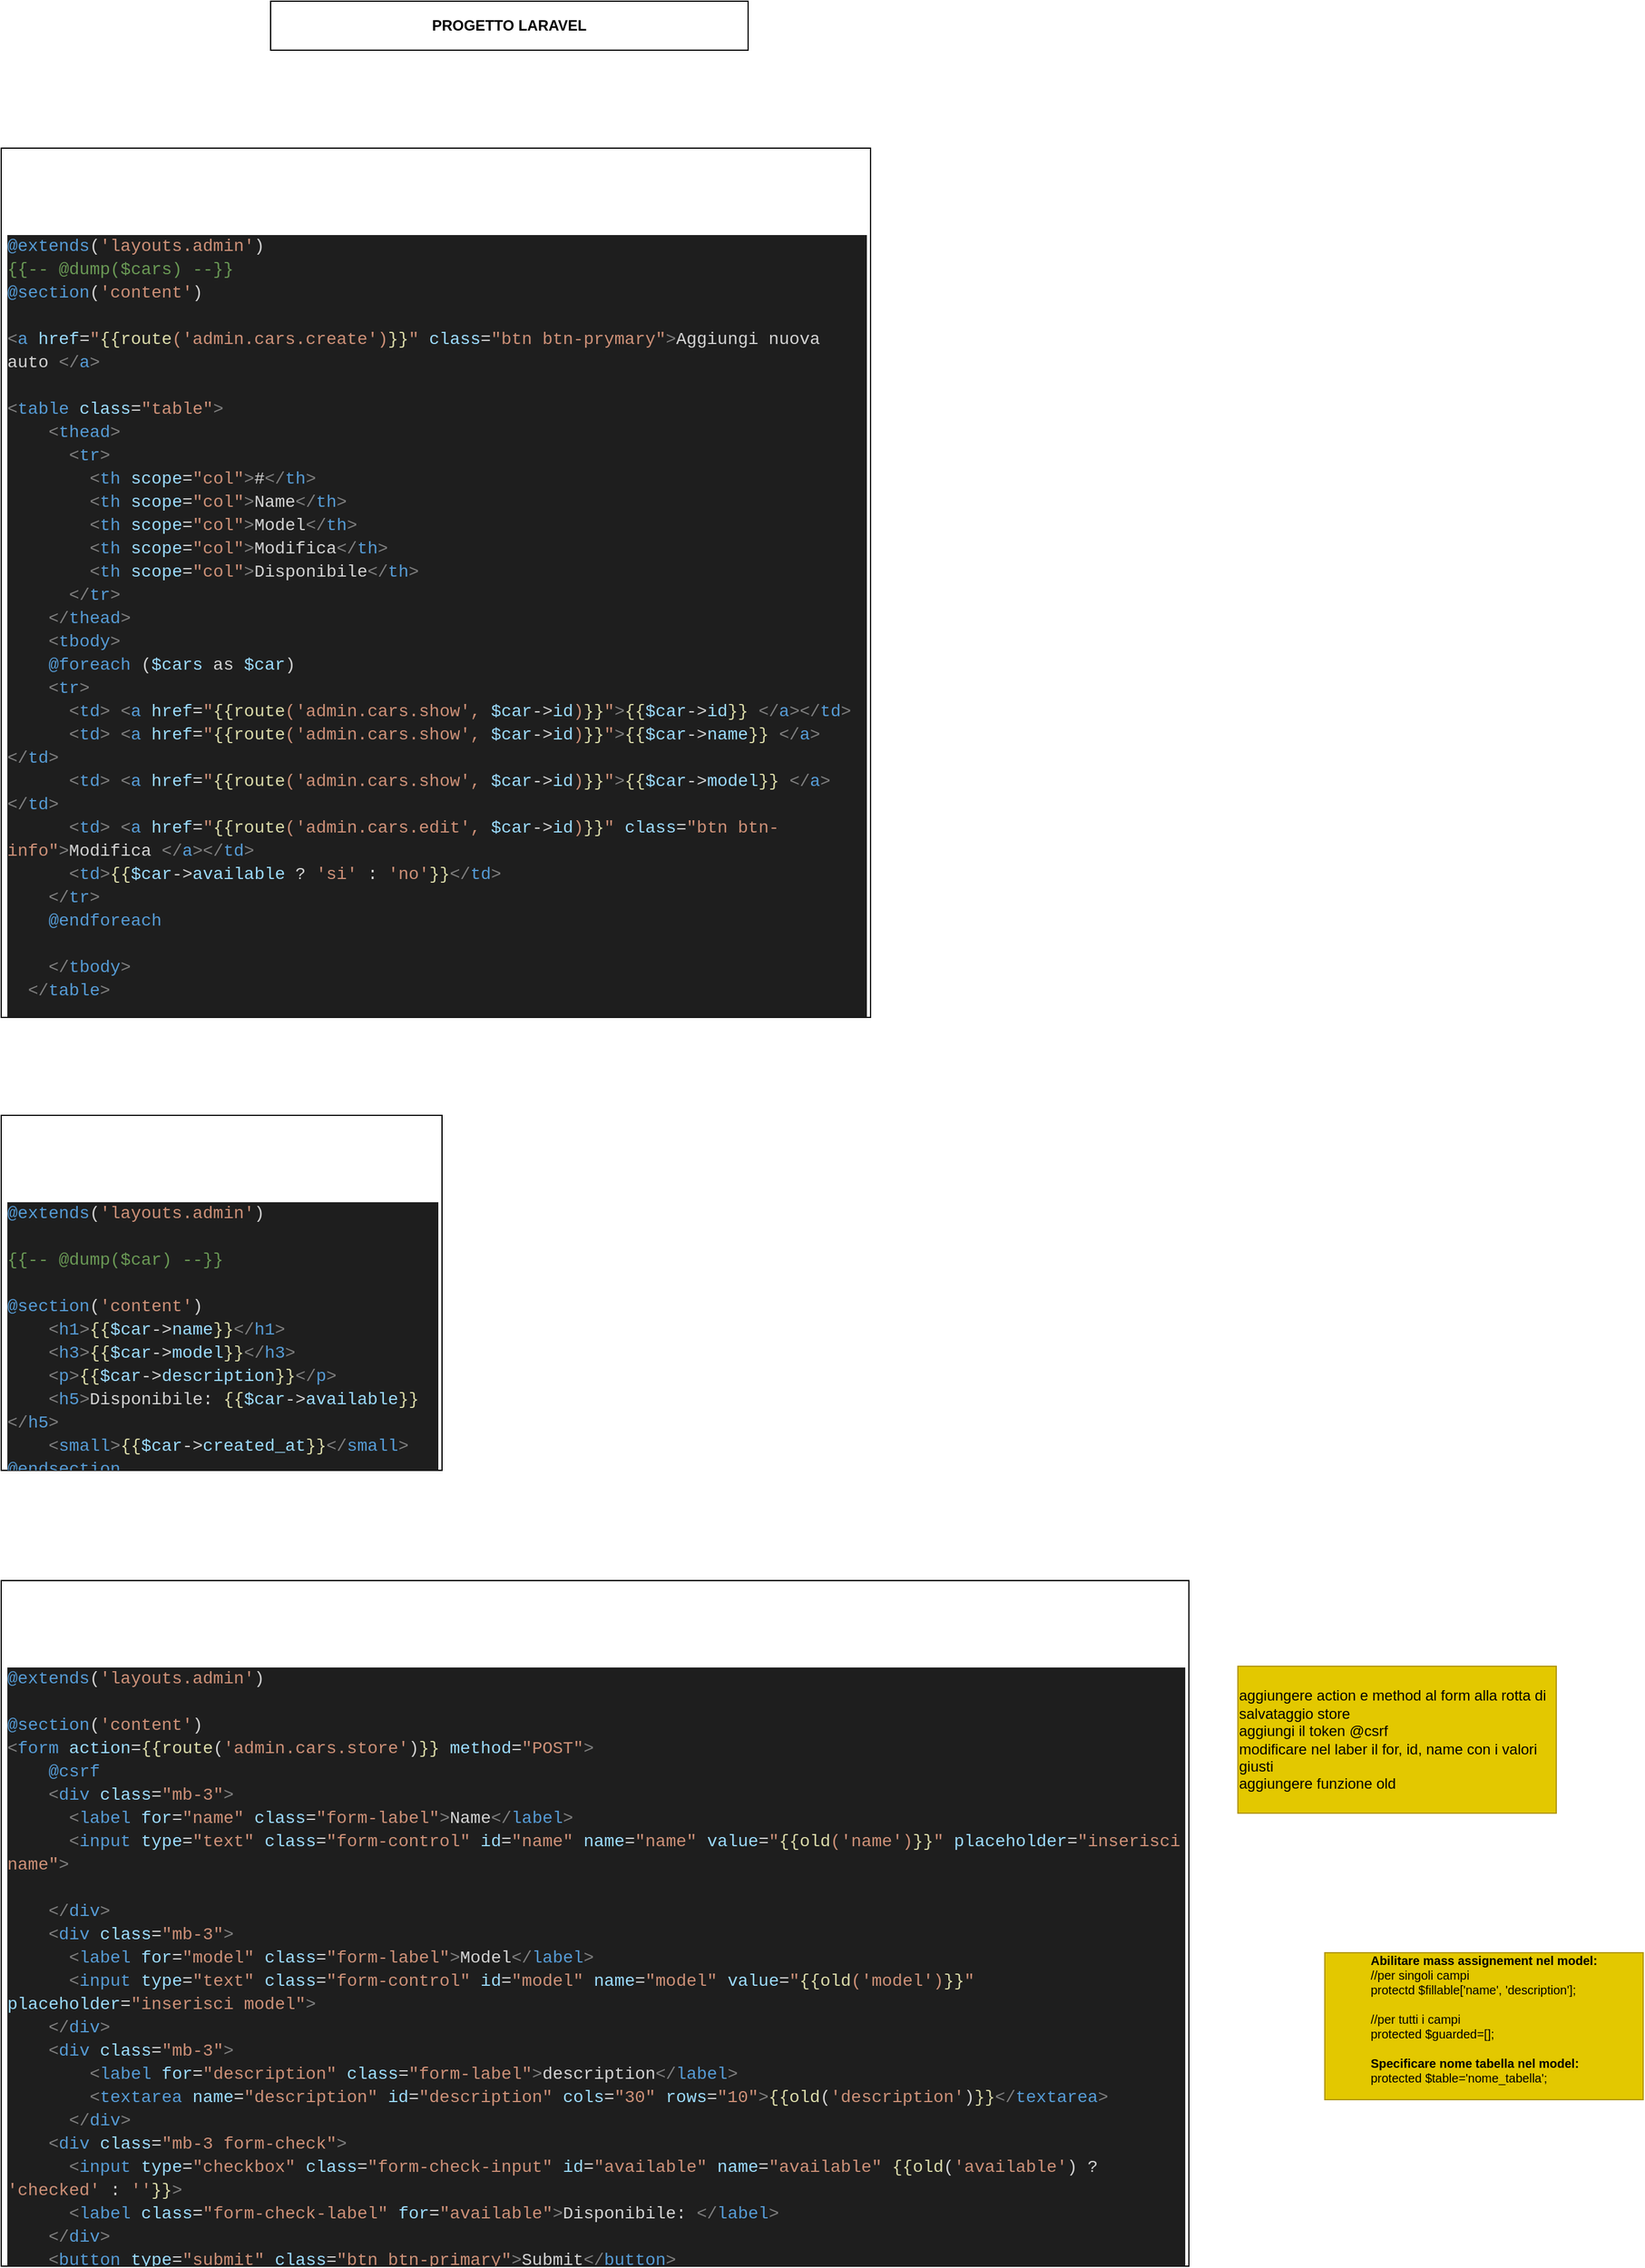 <mxfile>
    <diagram id="avuX6tN8_coUhezxWiyo" name="Page-1">
        <mxGraphModel dx="853" dy="464" grid="1" gridSize="10" guides="1" tooltips="1" connect="1" arrows="0" fold="1" page="1" pageScale="1" pageWidth="827" pageHeight="1169" math="0" shadow="0">
            <root>
                <mxCell id="0"/>
                <mxCell id="1" parent="0"/>
                <mxCell id="2" value="&lt;b&gt;PROGETTO LARAVEL&lt;/b&gt;&lt;font color=&quot;#ffff00&quot;&gt;&lt;br&gt;&lt;/font&gt;" style="rounded=0;whiteSpace=wrap;html=1;" parent="1" vertex="1">
                    <mxGeometry x="250" y="40" width="390" height="40" as="geometry"/>
                </mxCell>
                <mxCell id="12" value="&lt;h1&gt;&lt;span style=&quot;font-size: 20px&quot;&gt;index&lt;/span&gt;&lt;/h1&gt;&lt;div&gt;&lt;div style=&quot;color: rgb(212 , 212 , 212) ; background-color: rgb(30 , 30 , 30) ; font-family: &amp;#34;consolas&amp;#34; , &amp;#34;courier new&amp;#34; , monospace ; font-size: 14px ; line-height: 19px&quot;&gt;&lt;div&gt;&lt;span style=&quot;color: #569cd6&quot;&gt;@extends&lt;/span&gt;(&lt;span style=&quot;color: #ce9178&quot;&gt;'layouts.admin'&lt;/span&gt;)&lt;/div&gt;&lt;div&gt;&lt;span style=&quot;color: #6a9955&quot;&gt;{{-- @dump($cars) --}}&lt;/span&gt;&lt;/div&gt;&lt;div&gt;&lt;span style=&quot;color: #569cd6&quot;&gt;@section&lt;/span&gt;(&lt;span style=&quot;color: #ce9178&quot;&gt;'content'&lt;/span&gt;)&lt;/div&gt;&lt;br&gt;&lt;div&gt;&lt;span style=&quot;color: #808080&quot;&gt;&amp;lt;&lt;/span&gt;&lt;span style=&quot;color: #569cd6&quot;&gt;a&lt;/span&gt; &lt;span style=&quot;color: #9cdcfe&quot;&gt;href&lt;/span&gt;=&lt;span style=&quot;color: #ce9178&quot;&gt;&quot;&lt;/span&gt;&lt;span style=&quot;color: #dcdcaa&quot;&gt;{{&lt;/span&gt;&lt;span style=&quot;color: #dcdcaa&quot;&gt;route&lt;/span&gt;&lt;span style=&quot;color: #ce9178&quot;&gt;('admin.cars.create')&lt;/span&gt;&lt;span style=&quot;color: #dcdcaa&quot;&gt;}}&lt;/span&gt;&lt;span style=&quot;color: #ce9178&quot;&gt;&quot;&lt;/span&gt; &lt;span style=&quot;color: #9cdcfe&quot;&gt;class&lt;/span&gt;=&lt;span style=&quot;color: #ce9178&quot;&gt;&quot;btn btn-prymary&quot;&lt;/span&gt;&lt;span style=&quot;color: #808080&quot;&gt;&amp;gt;&lt;/span&gt;Aggiungi nuova auto &lt;span style=&quot;color: #808080&quot;&gt;&amp;lt;/&lt;/span&gt;&lt;span style=&quot;color: #569cd6&quot;&gt;a&lt;/span&gt;&lt;span style=&quot;color: #808080&quot;&gt;&amp;gt;&lt;/span&gt;&lt;/div&gt;&lt;br&gt;&lt;div&gt;&lt;span style=&quot;color: #808080&quot;&gt;&amp;lt;&lt;/span&gt;&lt;span style=&quot;color: #569cd6&quot;&gt;table&lt;/span&gt; &lt;span style=&quot;color: #9cdcfe&quot;&gt;class&lt;/span&gt;=&lt;span style=&quot;color: #ce9178&quot;&gt;&quot;table&quot;&lt;/span&gt;&lt;span style=&quot;color: #808080&quot;&gt;&amp;gt;&lt;/span&gt;&lt;/div&gt;&lt;div&gt;&amp;nbsp; &amp;nbsp; &lt;span style=&quot;color: #808080&quot;&gt;&amp;lt;&lt;/span&gt;&lt;span style=&quot;color: #569cd6&quot;&gt;thead&lt;/span&gt;&lt;span style=&quot;color: #808080&quot;&gt;&amp;gt;&lt;/span&gt;&lt;/div&gt;&lt;div&gt;&amp;nbsp; &amp;nbsp; &amp;nbsp; &lt;span style=&quot;color: #808080&quot;&gt;&amp;lt;&lt;/span&gt;&lt;span style=&quot;color: #569cd6&quot;&gt;tr&lt;/span&gt;&lt;span style=&quot;color: #808080&quot;&gt;&amp;gt;&lt;/span&gt;&lt;/div&gt;&lt;div&gt;&amp;nbsp; &amp;nbsp; &amp;nbsp; &amp;nbsp; &lt;span style=&quot;color: #808080&quot;&gt;&amp;lt;&lt;/span&gt;&lt;span style=&quot;color: #569cd6&quot;&gt;th&lt;/span&gt; &lt;span style=&quot;color: #9cdcfe&quot;&gt;scope&lt;/span&gt;=&lt;span style=&quot;color: #ce9178&quot;&gt;&quot;col&quot;&lt;/span&gt;&lt;span style=&quot;color: #808080&quot;&gt;&amp;gt;&lt;/span&gt;#&lt;span style=&quot;color: #808080&quot;&gt;&amp;lt;/&lt;/span&gt;&lt;span style=&quot;color: #569cd6&quot;&gt;th&lt;/span&gt;&lt;span style=&quot;color: #808080&quot;&gt;&amp;gt;&lt;/span&gt;&lt;/div&gt;&lt;div&gt;&amp;nbsp; &amp;nbsp; &amp;nbsp; &amp;nbsp; &lt;span style=&quot;color: #808080&quot;&gt;&amp;lt;&lt;/span&gt;&lt;span style=&quot;color: #569cd6&quot;&gt;th&lt;/span&gt; &lt;span style=&quot;color: #9cdcfe&quot;&gt;scope&lt;/span&gt;=&lt;span style=&quot;color: #ce9178&quot;&gt;&quot;col&quot;&lt;/span&gt;&lt;span style=&quot;color: #808080&quot;&gt;&amp;gt;&lt;/span&gt;Name&lt;span style=&quot;color: #808080&quot;&gt;&amp;lt;/&lt;/span&gt;&lt;span style=&quot;color: #569cd6&quot;&gt;th&lt;/span&gt;&lt;span style=&quot;color: #808080&quot;&gt;&amp;gt;&lt;/span&gt;&lt;/div&gt;&lt;div&gt;&amp;nbsp; &amp;nbsp; &amp;nbsp; &amp;nbsp; &lt;span style=&quot;color: #808080&quot;&gt;&amp;lt;&lt;/span&gt;&lt;span style=&quot;color: #569cd6&quot;&gt;th&lt;/span&gt; &lt;span style=&quot;color: #9cdcfe&quot;&gt;scope&lt;/span&gt;=&lt;span style=&quot;color: #ce9178&quot;&gt;&quot;col&quot;&lt;/span&gt;&lt;span style=&quot;color: #808080&quot;&gt;&amp;gt;&lt;/span&gt;Model&lt;span style=&quot;color: #808080&quot;&gt;&amp;lt;/&lt;/span&gt;&lt;span style=&quot;color: #569cd6&quot;&gt;th&lt;/span&gt;&lt;span style=&quot;color: #808080&quot;&gt;&amp;gt;&lt;/span&gt;&lt;/div&gt;&lt;div&gt;&amp;nbsp; &amp;nbsp; &amp;nbsp; &amp;nbsp; &lt;span style=&quot;color: #808080&quot;&gt;&amp;lt;&lt;/span&gt;&lt;span style=&quot;color: #569cd6&quot;&gt;th&lt;/span&gt; &lt;span style=&quot;color: #9cdcfe&quot;&gt;scope&lt;/span&gt;=&lt;span style=&quot;color: #ce9178&quot;&gt;&quot;col&quot;&lt;/span&gt;&lt;span style=&quot;color: #808080&quot;&gt;&amp;gt;&lt;/span&gt;Modifica&lt;span style=&quot;color: #808080&quot;&gt;&amp;lt;/&lt;/span&gt;&lt;span style=&quot;color: #569cd6&quot;&gt;th&lt;/span&gt;&lt;span style=&quot;color: #808080&quot;&gt;&amp;gt;&lt;/span&gt;&lt;/div&gt;&lt;div&gt;&amp;nbsp; &amp;nbsp; &amp;nbsp; &amp;nbsp; &lt;span style=&quot;color: #808080&quot;&gt;&amp;lt;&lt;/span&gt;&lt;span style=&quot;color: #569cd6&quot;&gt;th&lt;/span&gt; &lt;span style=&quot;color: #9cdcfe&quot;&gt;scope&lt;/span&gt;=&lt;span style=&quot;color: #ce9178&quot;&gt;&quot;col&quot;&lt;/span&gt;&lt;span style=&quot;color: #808080&quot;&gt;&amp;gt;&lt;/span&gt;Disponibile&lt;span style=&quot;color: #808080&quot;&gt;&amp;lt;/&lt;/span&gt;&lt;span style=&quot;color: #569cd6&quot;&gt;th&lt;/span&gt;&lt;span style=&quot;color: #808080&quot;&gt;&amp;gt;&lt;/span&gt;&lt;/div&gt;&lt;div&gt;&amp;nbsp; &amp;nbsp; &amp;nbsp; &lt;span style=&quot;color: #808080&quot;&gt;&amp;lt;/&lt;/span&gt;&lt;span style=&quot;color: #569cd6&quot;&gt;tr&lt;/span&gt;&lt;span style=&quot;color: #808080&quot;&gt;&amp;gt;&lt;/span&gt;&lt;/div&gt;&lt;div&gt;&amp;nbsp; &amp;nbsp; &lt;span style=&quot;color: #808080&quot;&gt;&amp;lt;/&lt;/span&gt;&lt;span style=&quot;color: #569cd6&quot;&gt;thead&lt;/span&gt;&lt;span style=&quot;color: #808080&quot;&gt;&amp;gt;&lt;/span&gt;&lt;/div&gt;&lt;div&gt;&amp;nbsp; &amp;nbsp; &lt;span style=&quot;color: #808080&quot;&gt;&amp;lt;&lt;/span&gt;&lt;span style=&quot;color: #569cd6&quot;&gt;tbody&lt;/span&gt;&lt;span style=&quot;color: #808080&quot;&gt;&amp;gt;&lt;/span&gt;&lt;/div&gt;&lt;div&gt;&amp;nbsp; &amp;nbsp; &lt;span style=&quot;color: #569cd6&quot;&gt;@foreach &lt;/span&gt;(&lt;span style=&quot;color: #9cdcfe&quot;&gt;$cars&lt;/span&gt; as &lt;span style=&quot;color: #9cdcfe&quot;&gt;$car&lt;/span&gt;)&lt;/div&gt;&lt;div&gt;&amp;nbsp; &amp;nbsp; &lt;span style=&quot;color: #808080&quot;&gt;&amp;lt;&lt;/span&gt;&lt;span style=&quot;color: #569cd6&quot;&gt;tr&lt;/span&gt;&lt;span style=&quot;color: #808080&quot;&gt;&amp;gt;&lt;/span&gt;&lt;/div&gt;&lt;div&gt;&amp;nbsp; &amp;nbsp; &amp;nbsp; &lt;span style=&quot;color: #808080&quot;&gt;&amp;lt;&lt;/span&gt;&lt;span style=&quot;color: #569cd6&quot;&gt;td&lt;/span&gt;&lt;span style=&quot;color: #808080&quot;&gt;&amp;gt;&lt;/span&gt; &lt;span style=&quot;color: #808080&quot;&gt;&amp;lt;&lt;/span&gt;&lt;span style=&quot;color: #569cd6&quot;&gt;a&lt;/span&gt; &lt;span style=&quot;color: #9cdcfe&quot;&gt;href&lt;/span&gt;=&lt;span style=&quot;color: #ce9178&quot;&gt;&quot;&lt;/span&gt;&lt;span style=&quot;color: #dcdcaa&quot;&gt;{{&lt;/span&gt;&lt;span style=&quot;color: #dcdcaa&quot;&gt;route&lt;/span&gt;&lt;span style=&quot;color: #ce9178&quot;&gt;('admin.cars.show', &lt;/span&gt;&lt;span style=&quot;color: #9cdcfe&quot;&gt;$car&lt;/span&gt;-&amp;gt;&lt;span style=&quot;color: #9cdcfe&quot;&gt;id&lt;/span&gt;&lt;span style=&quot;color: #ce9178&quot;&gt;)&lt;/span&gt;&lt;span style=&quot;color: #dcdcaa&quot;&gt;}}&lt;/span&gt;&lt;span style=&quot;color: #ce9178&quot;&gt;&quot;&lt;/span&gt;&lt;span style=&quot;color: #808080&quot;&gt;&amp;gt;&lt;/span&gt;&lt;span style=&quot;color: #dcdcaa&quot;&gt;{{&lt;/span&gt;&lt;span style=&quot;color: #9cdcfe&quot;&gt;$car&lt;/span&gt;-&amp;gt;&lt;span style=&quot;color: #9cdcfe&quot;&gt;id&lt;/span&gt;&lt;span style=&quot;color: #dcdcaa&quot;&gt;}}&lt;/span&gt; &lt;span style=&quot;color: #808080&quot;&gt;&amp;lt;/&lt;/span&gt;&lt;span style=&quot;color: #569cd6&quot;&gt;a&lt;/span&gt;&lt;span style=&quot;color: #808080&quot;&gt;&amp;gt;&amp;lt;/&lt;/span&gt;&lt;span style=&quot;color: #569cd6&quot;&gt;td&lt;/span&gt;&lt;span style=&quot;color: #808080&quot;&gt;&amp;gt;&lt;/span&gt;&lt;/div&gt;&lt;div&gt;&amp;nbsp; &amp;nbsp; &amp;nbsp; &lt;span style=&quot;color: #808080&quot;&gt;&amp;lt;&lt;/span&gt;&lt;span style=&quot;color: #569cd6&quot;&gt;td&lt;/span&gt;&lt;span style=&quot;color: #808080&quot;&gt;&amp;gt;&lt;/span&gt; &lt;span style=&quot;color: #808080&quot;&gt;&amp;lt;&lt;/span&gt;&lt;span style=&quot;color: #569cd6&quot;&gt;a&lt;/span&gt; &lt;span style=&quot;color: #9cdcfe&quot;&gt;href&lt;/span&gt;=&lt;span style=&quot;color: #ce9178&quot;&gt;&quot;&lt;/span&gt;&lt;span style=&quot;color: #dcdcaa&quot;&gt;{{&lt;/span&gt;&lt;span style=&quot;color: #dcdcaa&quot;&gt;route&lt;/span&gt;&lt;span style=&quot;color: #ce9178&quot;&gt;('admin.cars.show', &lt;/span&gt;&lt;span style=&quot;color: #9cdcfe&quot;&gt;$car&lt;/span&gt;-&amp;gt;&lt;span style=&quot;color: #9cdcfe&quot;&gt;id&lt;/span&gt;&lt;span style=&quot;color: #ce9178&quot;&gt;)&lt;/span&gt;&lt;span style=&quot;color: #dcdcaa&quot;&gt;}}&lt;/span&gt;&lt;span style=&quot;color: #ce9178&quot;&gt;&quot;&lt;/span&gt;&lt;span style=&quot;color: #808080&quot;&gt;&amp;gt;&lt;/span&gt;&lt;span style=&quot;color: #dcdcaa&quot;&gt;{{&lt;/span&gt;&lt;span style=&quot;color: #9cdcfe&quot;&gt;$car&lt;/span&gt;-&amp;gt;&lt;span style=&quot;color: #9cdcfe&quot;&gt;name&lt;/span&gt;&lt;span style=&quot;color: #dcdcaa&quot;&gt;}}&lt;/span&gt; &lt;span style=&quot;color: #808080&quot;&gt;&amp;lt;/&lt;/span&gt;&lt;span style=&quot;color: #569cd6&quot;&gt;a&lt;/span&gt;&lt;span style=&quot;color: #808080&quot;&gt;&amp;gt;&amp;lt;/&lt;/span&gt;&lt;span style=&quot;color: #569cd6&quot;&gt;td&lt;/span&gt;&lt;span style=&quot;color: #808080&quot;&gt;&amp;gt;&lt;/span&gt;&lt;/div&gt;&lt;div&gt;&amp;nbsp; &amp;nbsp; &amp;nbsp; &lt;span style=&quot;color: #808080&quot;&gt;&amp;lt;&lt;/span&gt;&lt;span style=&quot;color: #569cd6&quot;&gt;td&lt;/span&gt;&lt;span style=&quot;color: #808080&quot;&gt;&amp;gt;&lt;/span&gt; &lt;span style=&quot;color: #808080&quot;&gt;&amp;lt;&lt;/span&gt;&lt;span style=&quot;color: #569cd6&quot;&gt;a&lt;/span&gt; &lt;span style=&quot;color: #9cdcfe&quot;&gt;href&lt;/span&gt;=&lt;span style=&quot;color: #ce9178&quot;&gt;&quot;&lt;/span&gt;&lt;span style=&quot;color: #dcdcaa&quot;&gt;{{&lt;/span&gt;&lt;span style=&quot;color: #dcdcaa&quot;&gt;route&lt;/span&gt;&lt;span style=&quot;color: #ce9178&quot;&gt;('admin.cars.show', &lt;/span&gt;&lt;span style=&quot;color: #9cdcfe&quot;&gt;$car&lt;/span&gt;-&amp;gt;&lt;span style=&quot;color: #9cdcfe&quot;&gt;id&lt;/span&gt;&lt;span style=&quot;color: #ce9178&quot;&gt;)&lt;/span&gt;&lt;span style=&quot;color: #dcdcaa&quot;&gt;}}&lt;/span&gt;&lt;span style=&quot;color: #ce9178&quot;&gt;&quot;&lt;/span&gt;&lt;span style=&quot;color: #808080&quot;&gt;&amp;gt;&lt;/span&gt;&lt;span style=&quot;color: #dcdcaa&quot;&gt;{{&lt;/span&gt;&lt;span style=&quot;color: #9cdcfe&quot;&gt;$car&lt;/span&gt;-&amp;gt;&lt;span style=&quot;color: #9cdcfe&quot;&gt;model&lt;/span&gt;&lt;span style=&quot;color: #dcdcaa&quot;&gt;}}&lt;/span&gt; &lt;span style=&quot;color: #808080&quot;&gt;&amp;lt;/&lt;/span&gt;&lt;span style=&quot;color: #569cd6&quot;&gt;a&lt;/span&gt;&lt;span style=&quot;color: #808080&quot;&gt;&amp;gt;&amp;lt;/&lt;/span&gt;&lt;span style=&quot;color: #569cd6&quot;&gt;td&lt;/span&gt;&lt;span style=&quot;color: #808080&quot;&gt;&amp;gt;&lt;/span&gt;&lt;/div&gt;&lt;div&gt;&amp;nbsp; &amp;nbsp; &amp;nbsp; &lt;span style=&quot;color: #808080&quot;&gt;&amp;lt;&lt;/span&gt;&lt;span style=&quot;color: #569cd6&quot;&gt;td&lt;/span&gt;&lt;span style=&quot;color: #808080&quot;&gt;&amp;gt;&lt;/span&gt; &lt;span style=&quot;color: #808080&quot;&gt;&amp;lt;&lt;/span&gt;&lt;span style=&quot;color: #569cd6&quot;&gt;a&lt;/span&gt; &lt;span style=&quot;color: #9cdcfe&quot;&gt;href&lt;/span&gt;=&lt;span style=&quot;color: #ce9178&quot;&gt;&quot;&lt;/span&gt;&lt;span style=&quot;color: #dcdcaa&quot;&gt;{{&lt;/span&gt;&lt;span style=&quot;color: #dcdcaa&quot;&gt;route&lt;/span&gt;&lt;span style=&quot;color: #ce9178&quot;&gt;('admin.cars.edit', &lt;/span&gt;&lt;span style=&quot;color: #9cdcfe&quot;&gt;$car&lt;/span&gt;-&amp;gt;&lt;span style=&quot;color: #9cdcfe&quot;&gt;id&lt;/span&gt;&lt;span style=&quot;color: #ce9178&quot;&gt;)&lt;/span&gt;&lt;span style=&quot;color: #dcdcaa&quot;&gt;}}&lt;/span&gt;&lt;span style=&quot;color: #ce9178&quot;&gt;&quot;&lt;/span&gt; &lt;span style=&quot;color: #9cdcfe&quot;&gt;class&lt;/span&gt;=&lt;span style=&quot;color: #ce9178&quot;&gt;&quot;btn btn-info&quot;&lt;/span&gt;&lt;span style=&quot;color: #808080&quot;&gt;&amp;gt;&lt;/span&gt;Modifica &lt;span style=&quot;color: #808080&quot;&gt;&amp;lt;/&lt;/span&gt;&lt;span style=&quot;color: #569cd6&quot;&gt;a&lt;/span&gt;&lt;span style=&quot;color: #808080&quot;&gt;&amp;gt;&amp;lt;/&lt;/span&gt;&lt;span style=&quot;color: #569cd6&quot;&gt;td&lt;/span&gt;&lt;span style=&quot;color: #808080&quot;&gt;&amp;gt;&lt;/span&gt;&lt;/div&gt;&lt;div&gt;&amp;nbsp; &amp;nbsp; &amp;nbsp; &lt;span style=&quot;color: #808080&quot;&gt;&amp;lt;&lt;/span&gt;&lt;span style=&quot;color: #569cd6&quot;&gt;td&lt;/span&gt;&lt;span style=&quot;color: #808080&quot;&gt;&amp;gt;&lt;/span&gt;&lt;span style=&quot;color: #dcdcaa&quot;&gt;{{&lt;/span&gt;&lt;span style=&quot;color: #9cdcfe&quot;&gt;$car&lt;/span&gt;-&amp;gt;&lt;span style=&quot;color: #9cdcfe&quot;&gt;available&lt;/span&gt; ? &lt;span style=&quot;color: #ce9178&quot;&gt;'si'&lt;/span&gt; : &lt;span style=&quot;color: #ce9178&quot;&gt;'no'&lt;/span&gt;&lt;span style=&quot;color: #dcdcaa&quot;&gt;}}&lt;/span&gt;&lt;span style=&quot;color: #808080&quot;&gt;&amp;lt;/&lt;/span&gt;&lt;span style=&quot;color: #569cd6&quot;&gt;td&lt;/span&gt;&lt;span style=&quot;color: #808080&quot;&gt;&amp;gt;&lt;/span&gt;&lt;/div&gt;&lt;div&gt;&amp;nbsp; &amp;nbsp; &lt;span style=&quot;color: #808080&quot;&gt;&amp;lt;/&lt;/span&gt;&lt;span style=&quot;color: #569cd6&quot;&gt;tr&lt;/span&gt;&lt;span style=&quot;color: #808080&quot;&gt;&amp;gt;&lt;/span&gt;&lt;/div&gt;&lt;div&gt;&amp;nbsp; &amp;nbsp; &lt;span style=&quot;color: #569cd6&quot;&gt;@endforeach&lt;/span&gt;&lt;/div&gt;&lt;div&gt;&amp;nbsp; &amp;nbsp; &amp;nbsp; &lt;/div&gt;&lt;div&gt;&amp;nbsp; &amp;nbsp; &lt;span style=&quot;color: #808080&quot;&gt;&amp;lt;/&lt;/span&gt;&lt;span style=&quot;color: #569cd6&quot;&gt;tbody&lt;/span&gt;&lt;span style=&quot;color: #808080&quot;&gt;&amp;gt;&lt;/span&gt;&lt;/div&gt;&lt;div&gt;&amp;nbsp; &lt;span style=&quot;color: #808080&quot;&gt;&amp;lt;/&lt;/span&gt;&lt;span style=&quot;color: #569cd6&quot;&gt;table&lt;/span&gt;&lt;span style=&quot;color: #808080&quot;&gt;&amp;gt;&lt;/span&gt;&lt;/div&gt;&lt;div&gt;&amp;nbsp; &amp;nbsp; &lt;/div&gt;&lt;div&gt;&lt;span style=&quot;color: #569cd6&quot;&gt;@endsection&lt;/span&gt;&lt;/div&gt;&lt;/div&gt;&lt;/div&gt;" style="text;html=1;strokeColor=default;fillColor=none;spacing=5;spacingTop=-20;whiteSpace=wrap;overflow=hidden;rounded=0;fontSize=16;fontColor=#FFFFFF;container=1;" parent="1" vertex="1">
                    <mxGeometry x="30" y="160" width="710" height="710" as="geometry"/>
                </mxCell>
                <mxCell id="17" value="&lt;div style=&quot;text-align: left ; font-size: 12px&quot;&gt;&lt;span&gt;aggiunger&lt;/span&gt;&lt;font style=&quot;font-size: 12px&quot;&gt;e&lt;/font&gt;&lt;font style=&quot;font-size: 12px&quot;&gt;&amp;nbsp;action e method al form alla rotta di salvataggio store&lt;/font&gt;&lt;/div&gt;&lt;div style=&quot;text-align: left ; font-size: 12px&quot;&gt;&lt;font style=&quot;font-size: 12px&quot;&gt;aggiungi il token @csrf&lt;/font&gt;&lt;/div&gt;&lt;div style=&quot;text-align: left ; font-size: 12px&quot;&gt;&lt;font style=&quot;font-size: 12px&quot;&gt;modificare nel laber il for, id, name con i valori giusti&lt;/font&gt;&lt;/div&gt;&lt;div style=&quot;text-align: left ; font-size: 12px&quot;&gt;&lt;font style=&quot;font-size: 12px&quot;&gt;aggiungere funzione old&lt;/font&gt;&lt;/div&gt;" style="text;html=1;strokeColor=#B09500;fillColor=#e3c800;align=center;verticalAlign=middle;whiteSpace=wrap;rounded=0;fontSize=10;fontColor=#000000;" parent="1" vertex="1">
                    <mxGeometry x="1040" y="1400" width="260" height="120" as="geometry"/>
                </mxCell>
                <mxCell id="YnNii3DhfhroFcoP4JHG-32" value="&lt;div style=&quot;text-align: left ; font-size: 10px&quot;&gt;&lt;br&gt;&lt;/div&gt;&lt;div style=&quot;text-align: left ; font-size: 10px&quot;&gt;&lt;b&gt;Abilitare mass assignement nel model:&lt;/b&gt;&lt;/div&gt;&lt;div style=&quot;text-align: left ; font-size: 10px&quot;&gt;&lt;span&gt;//per singoli campi&lt;/span&gt;&lt;br&gt;&lt;/div&gt;&lt;div style=&quot;text-align: left ; font-size: 10px&quot;&gt;protectd $fillable['name', 'description'];&lt;span&gt;&lt;br&gt;&lt;/span&gt;&lt;/div&gt;&lt;div style=&quot;text-align: left ; font-size: 10px&quot;&gt;&lt;br&gt;&lt;/div&gt;&lt;div style=&quot;text-align: left ; font-size: 10px&quot;&gt;//per tutti i campi&lt;/div&gt;&lt;div style=&quot;text-align: left ; font-size: 10px&quot;&gt;protected $guarded=[];&lt;/div&gt;&lt;div style=&quot;text-align: left ; font-size: 10px&quot;&gt;&lt;br&gt;&lt;/div&gt;&lt;div style=&quot;text-align: left ; font-size: 10px&quot;&gt;&lt;b&gt;Specificare nome tabella nel model:&lt;/b&gt;&lt;br&gt;&lt;/div&gt;&lt;div style=&quot;text-align: left ; font-size: 10px&quot;&gt;protected $table='nome_tabella';&lt;/div&gt;&lt;div style=&quot;text-align: left ; font-size: 10px&quot;&gt;&lt;br&gt;&lt;/div&gt;&lt;div style=&quot;text-align: left ; font-size: 10px&quot;&gt;&lt;br&gt;&lt;/div&gt;" style="text;html=1;strokeColor=#B09500;fillColor=#e3c800;align=center;verticalAlign=middle;whiteSpace=wrap;rounded=0;fontSize=10;fontColor=#000000;" parent="1" vertex="1">
                    <mxGeometry x="1111" y="1634" width="260" height="120" as="geometry"/>
                </mxCell>
                <mxCell id="18" value="&lt;h1&gt;show&lt;/h1&gt;&lt;div&gt;&lt;div style=&quot;color: rgb(212 , 212 , 212) ; background-color: rgb(30 , 30 , 30) ; font-family: &amp;#34;consolas&amp;#34; , &amp;#34;courier new&amp;#34; , monospace ; font-size: 14px ; line-height: 19px&quot;&gt;&lt;div&gt;&lt;span style=&quot;color: #569cd6&quot;&gt;@extends&lt;/span&gt;(&lt;span style=&quot;color: #ce9178&quot;&gt;'layouts.admin'&lt;/span&gt;)&lt;/div&gt;&lt;br&gt;&lt;div&gt;&lt;span style=&quot;color: #6a9955&quot;&gt;{{-- @dump($car) --}}&lt;/span&gt;&lt;/div&gt;&lt;br&gt;&lt;div&gt;&lt;span style=&quot;color: #569cd6&quot;&gt;@section&lt;/span&gt;(&lt;span style=&quot;color: #ce9178&quot;&gt;'content'&lt;/span&gt;)&lt;/div&gt;&lt;div&gt;&amp;nbsp; &amp;nbsp; &lt;span style=&quot;color: #808080&quot;&gt;&amp;lt;&lt;/span&gt;&lt;span style=&quot;color: #569cd6&quot;&gt;h1&lt;/span&gt;&lt;span style=&quot;color: #808080&quot;&gt;&amp;gt;&lt;/span&gt;&lt;span style=&quot;color: #dcdcaa&quot;&gt;{{&lt;/span&gt;&lt;span style=&quot;color: #9cdcfe&quot;&gt;$car&lt;/span&gt;-&amp;gt;&lt;span style=&quot;color: #9cdcfe&quot;&gt;name&lt;/span&gt;&lt;span style=&quot;color: #dcdcaa&quot;&gt;}}&lt;/span&gt;&lt;span style=&quot;color: #808080&quot;&gt;&amp;lt;/&lt;/span&gt;&lt;span style=&quot;color: #569cd6&quot;&gt;h1&lt;/span&gt;&lt;span style=&quot;color: #808080&quot;&gt;&amp;gt;&lt;/span&gt;&lt;/div&gt;&lt;div&gt;&amp;nbsp; &amp;nbsp; &lt;span style=&quot;color: #808080&quot;&gt;&amp;lt;&lt;/span&gt;&lt;span style=&quot;color: #569cd6&quot;&gt;h3&lt;/span&gt;&lt;span style=&quot;color: #808080&quot;&gt;&amp;gt;&lt;/span&gt;&lt;span style=&quot;color: #dcdcaa&quot;&gt;{{&lt;/span&gt;&lt;span style=&quot;color: #9cdcfe&quot;&gt;$car&lt;/span&gt;-&amp;gt;&lt;span style=&quot;color: #9cdcfe&quot;&gt;model&lt;/span&gt;&lt;span style=&quot;color: #dcdcaa&quot;&gt;}}&lt;/span&gt;&lt;span style=&quot;color: #808080&quot;&gt;&amp;lt;/&lt;/span&gt;&lt;span style=&quot;color: #569cd6&quot;&gt;h3&lt;/span&gt;&lt;span style=&quot;color: #808080&quot;&gt;&amp;gt;&lt;/span&gt;&lt;/div&gt;&lt;div&gt;&amp;nbsp; &amp;nbsp; &lt;span style=&quot;color: #808080&quot;&gt;&amp;lt;&lt;/span&gt;&lt;span style=&quot;color: #569cd6&quot;&gt;p&lt;/span&gt;&lt;span style=&quot;color: #808080&quot;&gt;&amp;gt;&lt;/span&gt;&lt;span style=&quot;color: #dcdcaa&quot;&gt;{{&lt;/span&gt;&lt;span style=&quot;color: #9cdcfe&quot;&gt;$car&lt;/span&gt;-&amp;gt;&lt;span style=&quot;color: #9cdcfe&quot;&gt;description&lt;/span&gt;&lt;span style=&quot;color: #dcdcaa&quot;&gt;}}&lt;/span&gt;&lt;span style=&quot;color: #808080&quot;&gt;&amp;lt;/&lt;/span&gt;&lt;span style=&quot;color: #569cd6&quot;&gt;p&lt;/span&gt;&lt;span style=&quot;color: #808080&quot;&gt;&amp;gt;&lt;/span&gt;&lt;/div&gt;&lt;div&gt;&amp;nbsp; &amp;nbsp; &lt;span style=&quot;color: #808080&quot;&gt;&amp;lt;&lt;/span&gt;&lt;span style=&quot;color: #569cd6&quot;&gt;h5&lt;/span&gt;&lt;span style=&quot;color: #808080&quot;&gt;&amp;gt;&lt;/span&gt;Disponibile: &lt;span style=&quot;color: #dcdcaa&quot;&gt;{{&lt;/span&gt;&lt;span style=&quot;color: #9cdcfe&quot;&gt;$car&lt;/span&gt;-&amp;gt;&lt;span style=&quot;color: #9cdcfe&quot;&gt;available&lt;/span&gt;&lt;span style=&quot;color: #dcdcaa&quot;&gt;}}&lt;/span&gt;&lt;span style=&quot;color: #808080&quot;&gt;&amp;lt;/&lt;/span&gt;&lt;span style=&quot;color: #569cd6&quot;&gt;h5&lt;/span&gt;&lt;span style=&quot;color: #808080&quot;&gt;&amp;gt;&lt;/span&gt;&lt;/div&gt;&lt;div&gt;&amp;nbsp; &amp;nbsp; &lt;span style=&quot;color: #808080&quot;&gt;&amp;lt;&lt;/span&gt;&lt;span style=&quot;color: #569cd6&quot;&gt;small&lt;/span&gt;&lt;span style=&quot;color: #808080&quot;&gt;&amp;gt;&lt;/span&gt;&lt;span style=&quot;color: #dcdcaa&quot;&gt;{{&lt;/span&gt;&lt;span style=&quot;color: #9cdcfe&quot;&gt;$car&lt;/span&gt;-&amp;gt;&lt;span style=&quot;color: #9cdcfe&quot;&gt;created_at&lt;/span&gt;&lt;span style=&quot;color: #dcdcaa&quot;&gt;}}&lt;/span&gt;&lt;span style=&quot;color: #808080&quot;&gt;&amp;lt;/&lt;/span&gt;&lt;span style=&quot;color: #569cd6&quot;&gt;small&lt;/span&gt;&lt;span style=&quot;color: #808080&quot;&gt;&amp;gt;&lt;/span&gt;&lt;/div&gt;&lt;div&gt;&lt;span style=&quot;color: #569cd6&quot;&gt;@endsection&lt;/span&gt;&lt;/div&gt;&lt;/div&gt;&lt;/div&gt;" style="text;html=1;strokeColor=default;fillColor=none;spacing=5;spacingTop=-20;whiteSpace=wrap;overflow=hidden;rounded=0;fontSize=16;fontColor=#FFFFFF;container=1;" vertex="1" parent="1">
                    <mxGeometry x="30" y="950" width="360" height="290" as="geometry"/>
                </mxCell>
                <mxCell id="19" value="&lt;h1&gt;&lt;span style=&quot;font-size: 20px&quot;&gt;create&lt;/span&gt;&lt;/h1&gt;&lt;div&gt;&lt;div style=&quot;color: rgb(212 , 212 , 212) ; background-color: rgb(30 , 30 , 30) ; font-family: &amp;#34;consolas&amp;#34; , &amp;#34;courier new&amp;#34; , monospace ; font-size: 14px ; line-height: 19px&quot;&gt;&lt;div&gt;&lt;span style=&quot;color: #569cd6&quot;&gt;@extends&lt;/span&gt;(&lt;span style=&quot;color: #ce9178&quot;&gt;'layouts.admin'&lt;/span&gt;)&lt;/div&gt;&lt;br&gt;&lt;div&gt;&lt;span style=&quot;color: #569cd6&quot;&gt;@section&lt;/span&gt;(&lt;span style=&quot;color: #ce9178&quot;&gt;'content'&lt;/span&gt;)&lt;/div&gt;&lt;div&gt;&lt;span style=&quot;color: #808080&quot;&gt;&amp;lt;&lt;/span&gt;&lt;span style=&quot;color: #569cd6&quot;&gt;form&lt;/span&gt; &lt;span style=&quot;color: #9cdcfe&quot;&gt;action&lt;/span&gt;=&lt;span style=&quot;color: #dcdcaa&quot;&gt;{{&lt;/span&gt;&lt;span style=&quot;color: #dcdcaa&quot;&gt;route&lt;/span&gt;(&lt;span style=&quot;color: #ce9178&quot;&gt;'admin.cars.store'&lt;/span&gt;)&lt;span style=&quot;color: #dcdcaa&quot;&gt;}}&lt;/span&gt; &lt;span style=&quot;color: #9cdcfe&quot;&gt;method&lt;/span&gt;=&lt;span style=&quot;color: #ce9178&quot;&gt;&quot;POST&quot;&lt;/span&gt;&lt;span style=&quot;color: #808080&quot;&gt;&amp;gt;&lt;/span&gt;&lt;/div&gt;&lt;div&gt;&amp;nbsp; &amp;nbsp; &lt;span style=&quot;color: #569cd6&quot;&gt;@csrf&lt;/span&gt;&lt;/div&gt;&lt;div&gt;&amp;nbsp; &amp;nbsp; &lt;span style=&quot;color: #808080&quot;&gt;&amp;lt;&lt;/span&gt;&lt;span style=&quot;color: #569cd6&quot;&gt;div&lt;/span&gt; &lt;span style=&quot;color: #9cdcfe&quot;&gt;class&lt;/span&gt;=&lt;span style=&quot;color: #ce9178&quot;&gt;&quot;mb-3&quot;&lt;/span&gt;&lt;span style=&quot;color: #808080&quot;&gt;&amp;gt;&lt;/span&gt;&lt;/div&gt;&lt;div&gt;&amp;nbsp; &amp;nbsp; &amp;nbsp; &lt;span style=&quot;color: #808080&quot;&gt;&amp;lt;&lt;/span&gt;&lt;span style=&quot;color: #569cd6&quot;&gt;label&lt;/span&gt; &lt;span style=&quot;color: #9cdcfe&quot;&gt;for&lt;/span&gt;=&lt;span style=&quot;color: #ce9178&quot;&gt;&quot;name&quot;&lt;/span&gt; &lt;span style=&quot;color: #9cdcfe&quot;&gt;class&lt;/span&gt;=&lt;span style=&quot;color: #ce9178&quot;&gt;&quot;form-label&quot;&lt;/span&gt;&lt;span style=&quot;color: #808080&quot;&gt;&amp;gt;&lt;/span&gt;Name&lt;span style=&quot;color: #808080&quot;&gt;&amp;lt;/&lt;/span&gt;&lt;span style=&quot;color: #569cd6&quot;&gt;label&lt;/span&gt;&lt;span style=&quot;color: #808080&quot;&gt;&amp;gt;&lt;/span&gt;&lt;/div&gt;&lt;div&gt;&amp;nbsp; &amp;nbsp; &amp;nbsp; &lt;span style=&quot;color: #808080&quot;&gt;&amp;lt;&lt;/span&gt;&lt;span style=&quot;color: #569cd6&quot;&gt;input&lt;/span&gt; &lt;span style=&quot;color: #9cdcfe&quot;&gt;type&lt;/span&gt;=&lt;span style=&quot;color: #ce9178&quot;&gt;&quot;text&quot;&lt;/span&gt; &lt;span style=&quot;color: #9cdcfe&quot;&gt;class&lt;/span&gt;=&lt;span style=&quot;color: #ce9178&quot;&gt;&quot;form-control&quot;&lt;/span&gt; &lt;span style=&quot;color: #9cdcfe&quot;&gt;id&lt;/span&gt;=&lt;span style=&quot;color: #ce9178&quot;&gt;&quot;name&quot;&lt;/span&gt; &lt;span style=&quot;color: #9cdcfe&quot;&gt;name&lt;/span&gt;=&lt;span style=&quot;color: #ce9178&quot;&gt;&quot;name&quot;&lt;/span&gt; &lt;span style=&quot;color: #9cdcfe&quot;&gt;value&lt;/span&gt;=&lt;span style=&quot;color: #ce9178&quot;&gt;&quot;&lt;/span&gt;&lt;span style=&quot;color: #dcdcaa&quot;&gt;{{&lt;/span&gt;&lt;span style=&quot;color: #dcdcaa&quot;&gt;old&lt;/span&gt;&lt;span style=&quot;color: #ce9178&quot;&gt;('name')&lt;/span&gt;&lt;span style=&quot;color: #dcdcaa&quot;&gt;}}&lt;/span&gt;&lt;span style=&quot;color: #ce9178&quot;&gt;&quot;&lt;/span&gt; &lt;span style=&quot;color: #9cdcfe&quot;&gt;placeholder&lt;/span&gt;=&lt;span style=&quot;color: #ce9178&quot;&gt;&quot;inserisci name&quot;&lt;/span&gt;&lt;span style=&quot;color: #808080&quot;&gt;&amp;gt;&lt;/span&gt;&lt;/div&gt;&lt;div&gt;&amp;nbsp; &amp;nbsp; &amp;nbsp; &lt;/div&gt;&lt;div&gt;&amp;nbsp; &amp;nbsp; &lt;span style=&quot;color: #808080&quot;&gt;&amp;lt;/&lt;/span&gt;&lt;span style=&quot;color: #569cd6&quot;&gt;div&lt;/span&gt;&lt;span style=&quot;color: #808080&quot;&gt;&amp;gt;&lt;/span&gt;&lt;/div&gt;&lt;div&gt;&amp;nbsp; &amp;nbsp; &lt;span style=&quot;color: #808080&quot;&gt;&amp;lt;&lt;/span&gt;&lt;span style=&quot;color: #569cd6&quot;&gt;div&lt;/span&gt; &lt;span style=&quot;color: #9cdcfe&quot;&gt;class&lt;/span&gt;=&lt;span style=&quot;color: #ce9178&quot;&gt;&quot;mb-3&quot;&lt;/span&gt;&lt;span style=&quot;color: #808080&quot;&gt;&amp;gt;&lt;/span&gt;&lt;/div&gt;&lt;div&gt;&amp;nbsp; &amp;nbsp; &amp;nbsp; &lt;span style=&quot;color: #808080&quot;&gt;&amp;lt;&lt;/span&gt;&lt;span style=&quot;color: #569cd6&quot;&gt;label&lt;/span&gt; &lt;span style=&quot;color: #9cdcfe&quot;&gt;for&lt;/span&gt;=&lt;span style=&quot;color: #ce9178&quot;&gt;&quot;model&quot;&lt;/span&gt; &lt;span style=&quot;color: #9cdcfe&quot;&gt;class&lt;/span&gt;=&lt;span style=&quot;color: #ce9178&quot;&gt;&quot;form-label&quot;&lt;/span&gt;&lt;span style=&quot;color: #808080&quot;&gt;&amp;gt;&lt;/span&gt;Model&lt;span style=&quot;color: #808080&quot;&gt;&amp;lt;/&lt;/span&gt;&lt;span style=&quot;color: #569cd6&quot;&gt;label&lt;/span&gt;&lt;span style=&quot;color: #808080&quot;&gt;&amp;gt;&lt;/span&gt;&lt;/div&gt;&lt;div&gt;&amp;nbsp; &amp;nbsp; &amp;nbsp; &lt;span style=&quot;color: #808080&quot;&gt;&amp;lt;&lt;/span&gt;&lt;span style=&quot;color: #569cd6&quot;&gt;input&lt;/span&gt; &lt;span style=&quot;color: #9cdcfe&quot;&gt;type&lt;/span&gt;=&lt;span style=&quot;color: #ce9178&quot;&gt;&quot;text&quot;&lt;/span&gt; &lt;span style=&quot;color: #9cdcfe&quot;&gt;class&lt;/span&gt;=&lt;span style=&quot;color: #ce9178&quot;&gt;&quot;form-control&quot;&lt;/span&gt; &lt;span style=&quot;color: #9cdcfe&quot;&gt;id&lt;/span&gt;=&lt;span style=&quot;color: #ce9178&quot;&gt;&quot;model&quot;&lt;/span&gt; &lt;span style=&quot;color: #9cdcfe&quot;&gt;name&lt;/span&gt;=&lt;span style=&quot;color: #ce9178&quot;&gt;&quot;model&quot;&lt;/span&gt; &lt;span style=&quot;color: #9cdcfe&quot;&gt;value&lt;/span&gt;=&lt;span style=&quot;color: #ce9178&quot;&gt;&quot;&lt;/span&gt;&lt;span style=&quot;color: #dcdcaa&quot;&gt;{{&lt;/span&gt;&lt;span style=&quot;color: #dcdcaa&quot;&gt;old&lt;/span&gt;&lt;span style=&quot;color: #ce9178&quot;&gt;('model')&lt;/span&gt;&lt;span style=&quot;color: #dcdcaa&quot;&gt;}}&lt;/span&gt;&lt;span style=&quot;color: #ce9178&quot;&gt;&quot;&lt;/span&gt; &lt;span style=&quot;color: #9cdcfe&quot;&gt;placeholder&lt;/span&gt;=&lt;span style=&quot;color: #ce9178&quot;&gt;&quot;inserisci model&quot;&lt;/span&gt;&lt;span style=&quot;color: #808080&quot;&gt;&amp;gt;&lt;/span&gt;&lt;/div&gt;&lt;div&gt;&amp;nbsp; &amp;nbsp; &lt;span style=&quot;color: #808080&quot;&gt;&amp;lt;/&lt;/span&gt;&lt;span style=&quot;color: #569cd6&quot;&gt;div&lt;/span&gt;&lt;span style=&quot;color: #808080&quot;&gt;&amp;gt;&lt;/span&gt;&lt;/div&gt;&lt;div&gt;&amp;nbsp; &amp;nbsp; &lt;span style=&quot;color: #808080&quot;&gt;&amp;lt;&lt;/span&gt;&lt;span style=&quot;color: #569cd6&quot;&gt;div&lt;/span&gt; &lt;span style=&quot;color: #9cdcfe&quot;&gt;class&lt;/span&gt;=&lt;span style=&quot;color: #ce9178&quot;&gt;&quot;mb-3&quot;&lt;/span&gt;&lt;span style=&quot;color: #808080&quot;&gt;&amp;gt;&lt;/span&gt;&lt;/div&gt;&lt;div&gt;&amp;nbsp; &amp;nbsp; &amp;nbsp; &amp;nbsp; &lt;span style=&quot;color: #808080&quot;&gt;&amp;lt;&lt;/span&gt;&lt;span style=&quot;color: #569cd6&quot;&gt;label&lt;/span&gt; &lt;span style=&quot;color: #9cdcfe&quot;&gt;for&lt;/span&gt;=&lt;span style=&quot;color: #ce9178&quot;&gt;&quot;description&quot;&lt;/span&gt; &lt;span style=&quot;color: #9cdcfe&quot;&gt;class&lt;/span&gt;=&lt;span style=&quot;color: #ce9178&quot;&gt;&quot;form-label&quot;&lt;/span&gt;&lt;span style=&quot;color: #808080&quot;&gt;&amp;gt;&lt;/span&gt;description&lt;span style=&quot;color: #808080&quot;&gt;&amp;lt;/&lt;/span&gt;&lt;span style=&quot;color: #569cd6&quot;&gt;label&lt;/span&gt;&lt;span style=&quot;color: #808080&quot;&gt;&amp;gt;&lt;/span&gt;&lt;/div&gt;&lt;div&gt;&amp;nbsp; &amp;nbsp; &amp;nbsp; &amp;nbsp; &lt;span style=&quot;color: #808080&quot;&gt;&amp;lt;&lt;/span&gt;&lt;span style=&quot;color: #569cd6&quot;&gt;textarea&lt;/span&gt; &lt;span style=&quot;color: #9cdcfe&quot;&gt;name&lt;/span&gt;=&lt;span style=&quot;color: #ce9178&quot;&gt;&quot;description&quot;&lt;/span&gt; &lt;span style=&quot;color: #9cdcfe&quot;&gt;id&lt;/span&gt;=&lt;span style=&quot;color: #ce9178&quot;&gt;&quot;description&quot;&lt;/span&gt; &lt;span style=&quot;color: #9cdcfe&quot;&gt;cols&lt;/span&gt;=&lt;span style=&quot;color: #ce9178&quot;&gt;&quot;30&quot;&lt;/span&gt; &lt;span style=&quot;color: #9cdcfe&quot;&gt;rows&lt;/span&gt;=&lt;span style=&quot;color: #ce9178&quot;&gt;&quot;10&quot;&lt;/span&gt;&lt;span style=&quot;color: #808080&quot;&gt;&amp;gt;&lt;/span&gt;&lt;span style=&quot;color: #dcdcaa&quot;&gt;{{&lt;/span&gt;&lt;span style=&quot;color: #dcdcaa&quot;&gt;old&lt;/span&gt;(&lt;span style=&quot;color: #ce9178&quot;&gt;'description'&lt;/span&gt;)&lt;span style=&quot;color: #dcdcaa&quot;&gt;}}&lt;/span&gt;&lt;span style=&quot;color: #808080&quot;&gt;&amp;lt;/&lt;/span&gt;&lt;span style=&quot;color: #569cd6&quot;&gt;textarea&lt;/span&gt;&lt;span style=&quot;color: #808080&quot;&gt;&amp;gt;&lt;/span&gt;&lt;/div&gt;&lt;div&gt;&amp;nbsp; &amp;nbsp; &amp;nbsp; &lt;span style=&quot;color: #808080&quot;&gt;&amp;lt;/&lt;/span&gt;&lt;span style=&quot;color: #569cd6&quot;&gt;div&lt;/span&gt;&lt;span style=&quot;color: #808080&quot;&gt;&amp;gt;&lt;/span&gt;&lt;/div&gt;&lt;div&gt;&amp;nbsp; &amp;nbsp; &lt;span style=&quot;color: #808080&quot;&gt;&amp;lt;&lt;/span&gt;&lt;span style=&quot;color: #569cd6&quot;&gt;div&lt;/span&gt; &lt;span style=&quot;color: #9cdcfe&quot;&gt;class&lt;/span&gt;=&lt;span style=&quot;color: #ce9178&quot;&gt;&quot;mb-3 form-check&quot;&lt;/span&gt;&lt;span style=&quot;color: #808080&quot;&gt;&amp;gt;&lt;/span&gt;&lt;/div&gt;&lt;div&gt;&amp;nbsp; &amp;nbsp; &amp;nbsp; &lt;span style=&quot;color: #808080&quot;&gt;&amp;lt;&lt;/span&gt;&lt;span style=&quot;color: #569cd6&quot;&gt;input&lt;/span&gt; &lt;span style=&quot;color: #9cdcfe&quot;&gt;type&lt;/span&gt;=&lt;span style=&quot;color: #ce9178&quot;&gt;&quot;checkbox&quot;&lt;/span&gt; &lt;span style=&quot;color: #9cdcfe&quot;&gt;class&lt;/span&gt;=&lt;span style=&quot;color: #ce9178&quot;&gt;&quot;form-check-input&quot;&lt;/span&gt; &lt;span style=&quot;color: #9cdcfe&quot;&gt;id&lt;/span&gt;=&lt;span style=&quot;color: #ce9178&quot;&gt;&quot;available&quot;&lt;/span&gt; &lt;span style=&quot;color: #9cdcfe&quot;&gt;name&lt;/span&gt;=&lt;span style=&quot;color: #ce9178&quot;&gt;&quot;available&quot;&lt;/span&gt; &lt;span style=&quot;color: #dcdcaa&quot;&gt;{{&lt;/span&gt;&lt;span style=&quot;color: #dcdcaa&quot;&gt;old&lt;/span&gt;(&lt;span style=&quot;color: #ce9178&quot;&gt;'available'&lt;/span&gt;) ? &lt;span style=&quot;color: #ce9178&quot;&gt;'checked'&lt;/span&gt; : &lt;span style=&quot;color: #ce9178&quot;&gt;''&lt;/span&gt;&lt;span style=&quot;color: #dcdcaa&quot;&gt;}}&lt;/span&gt;&lt;span style=&quot;color: #808080&quot;&gt;&amp;gt;&lt;/span&gt;&lt;/div&gt;&lt;div&gt;&amp;nbsp; &amp;nbsp; &amp;nbsp; &lt;span style=&quot;color: #808080&quot;&gt;&amp;lt;&lt;/span&gt;&lt;span style=&quot;color: #569cd6&quot;&gt;label&lt;/span&gt; &lt;span style=&quot;color: #9cdcfe&quot;&gt;class&lt;/span&gt;=&lt;span style=&quot;color: #ce9178&quot;&gt;&quot;form-check-label&quot;&lt;/span&gt; &lt;span style=&quot;color: #9cdcfe&quot;&gt;for&lt;/span&gt;=&lt;span style=&quot;color: #ce9178&quot;&gt;&quot;available&quot;&lt;/span&gt;&lt;span style=&quot;color: #808080&quot;&gt;&amp;gt;&lt;/span&gt;Disponibile: &lt;span style=&quot;color: #808080&quot;&gt;&amp;lt;/&lt;/span&gt;&lt;span style=&quot;color: #569cd6&quot;&gt;label&lt;/span&gt;&lt;span style=&quot;color: #808080&quot;&gt;&amp;gt;&lt;/span&gt;&lt;/div&gt;&lt;div&gt;&amp;nbsp; &amp;nbsp; &lt;span style=&quot;color: #808080&quot;&gt;&amp;lt;/&lt;/span&gt;&lt;span style=&quot;color: #569cd6&quot;&gt;div&lt;/span&gt;&lt;span style=&quot;color: #808080&quot;&gt;&amp;gt;&lt;/span&gt;&lt;/div&gt;&lt;div&gt;&amp;nbsp; &amp;nbsp; &lt;span style=&quot;color: #808080&quot;&gt;&amp;lt;&lt;/span&gt;&lt;span style=&quot;color: #569cd6&quot;&gt;button&lt;/span&gt; &lt;span style=&quot;color: #9cdcfe&quot;&gt;type&lt;/span&gt;=&lt;span style=&quot;color: #ce9178&quot;&gt;&quot;submit&quot;&lt;/span&gt; &lt;span style=&quot;color: #9cdcfe&quot;&gt;class&lt;/span&gt;=&lt;span style=&quot;color: #ce9178&quot;&gt;&quot;btn btn-primary&quot;&lt;/span&gt;&lt;span style=&quot;color: #808080&quot;&gt;&amp;gt;&lt;/span&gt;Submit&lt;span style=&quot;color: #808080&quot;&gt;&amp;lt;/&lt;/span&gt;&lt;span style=&quot;color: #569cd6&quot;&gt;button&lt;/span&gt;&lt;span style=&quot;color: #808080&quot;&gt;&amp;gt;&lt;/span&gt;&lt;/div&gt;&lt;div&gt;&amp;nbsp; &lt;span style=&quot;color: #808080&quot;&gt;&amp;lt;/&lt;/span&gt;&lt;span style=&quot;color: #569cd6&quot;&gt;form&lt;/span&gt;&lt;span style=&quot;color: #808080&quot;&gt;&amp;gt;&lt;/span&gt;&lt;/div&gt;&lt;div&gt;&lt;span style=&quot;color: #569cd6&quot;&gt;@endsection&lt;/span&gt;&lt;/div&gt;&lt;/div&gt;&lt;/div&gt;" style="text;html=1;strokeColor=default;fillColor=none;spacing=5;spacingTop=-20;whiteSpace=wrap;overflow=hidden;rounded=0;fontSize=16;fontColor=#FFFFFF;container=1;" vertex="1" parent="1">
                    <mxGeometry x="30" y="1330" width="970" height="560" as="geometry"/>
                </mxCell>
            </root>
        </mxGraphModel>
    </diagram>
    <diagram id="BvBdxhd0rVTqoUJPIA4A" name="Page-2">
        <mxGraphModel dx="1238" dy="645" grid="1" gridSize="10" guides="1" tooltips="1" connect="1" arrows="1" fold="1" page="1" pageScale="1" pageWidth="827" pageHeight="1169" math="0" shadow="0">
            <root>
                <mxCell id="dGOpuBiseX3lURQI40ha-0"/>
                <mxCell id="dGOpuBiseX3lURQI40ha-1" parent="dGOpuBiseX3lURQI40ha-0"/>
            </root>
        </mxGraphModel>
    </diagram>
</mxfile>